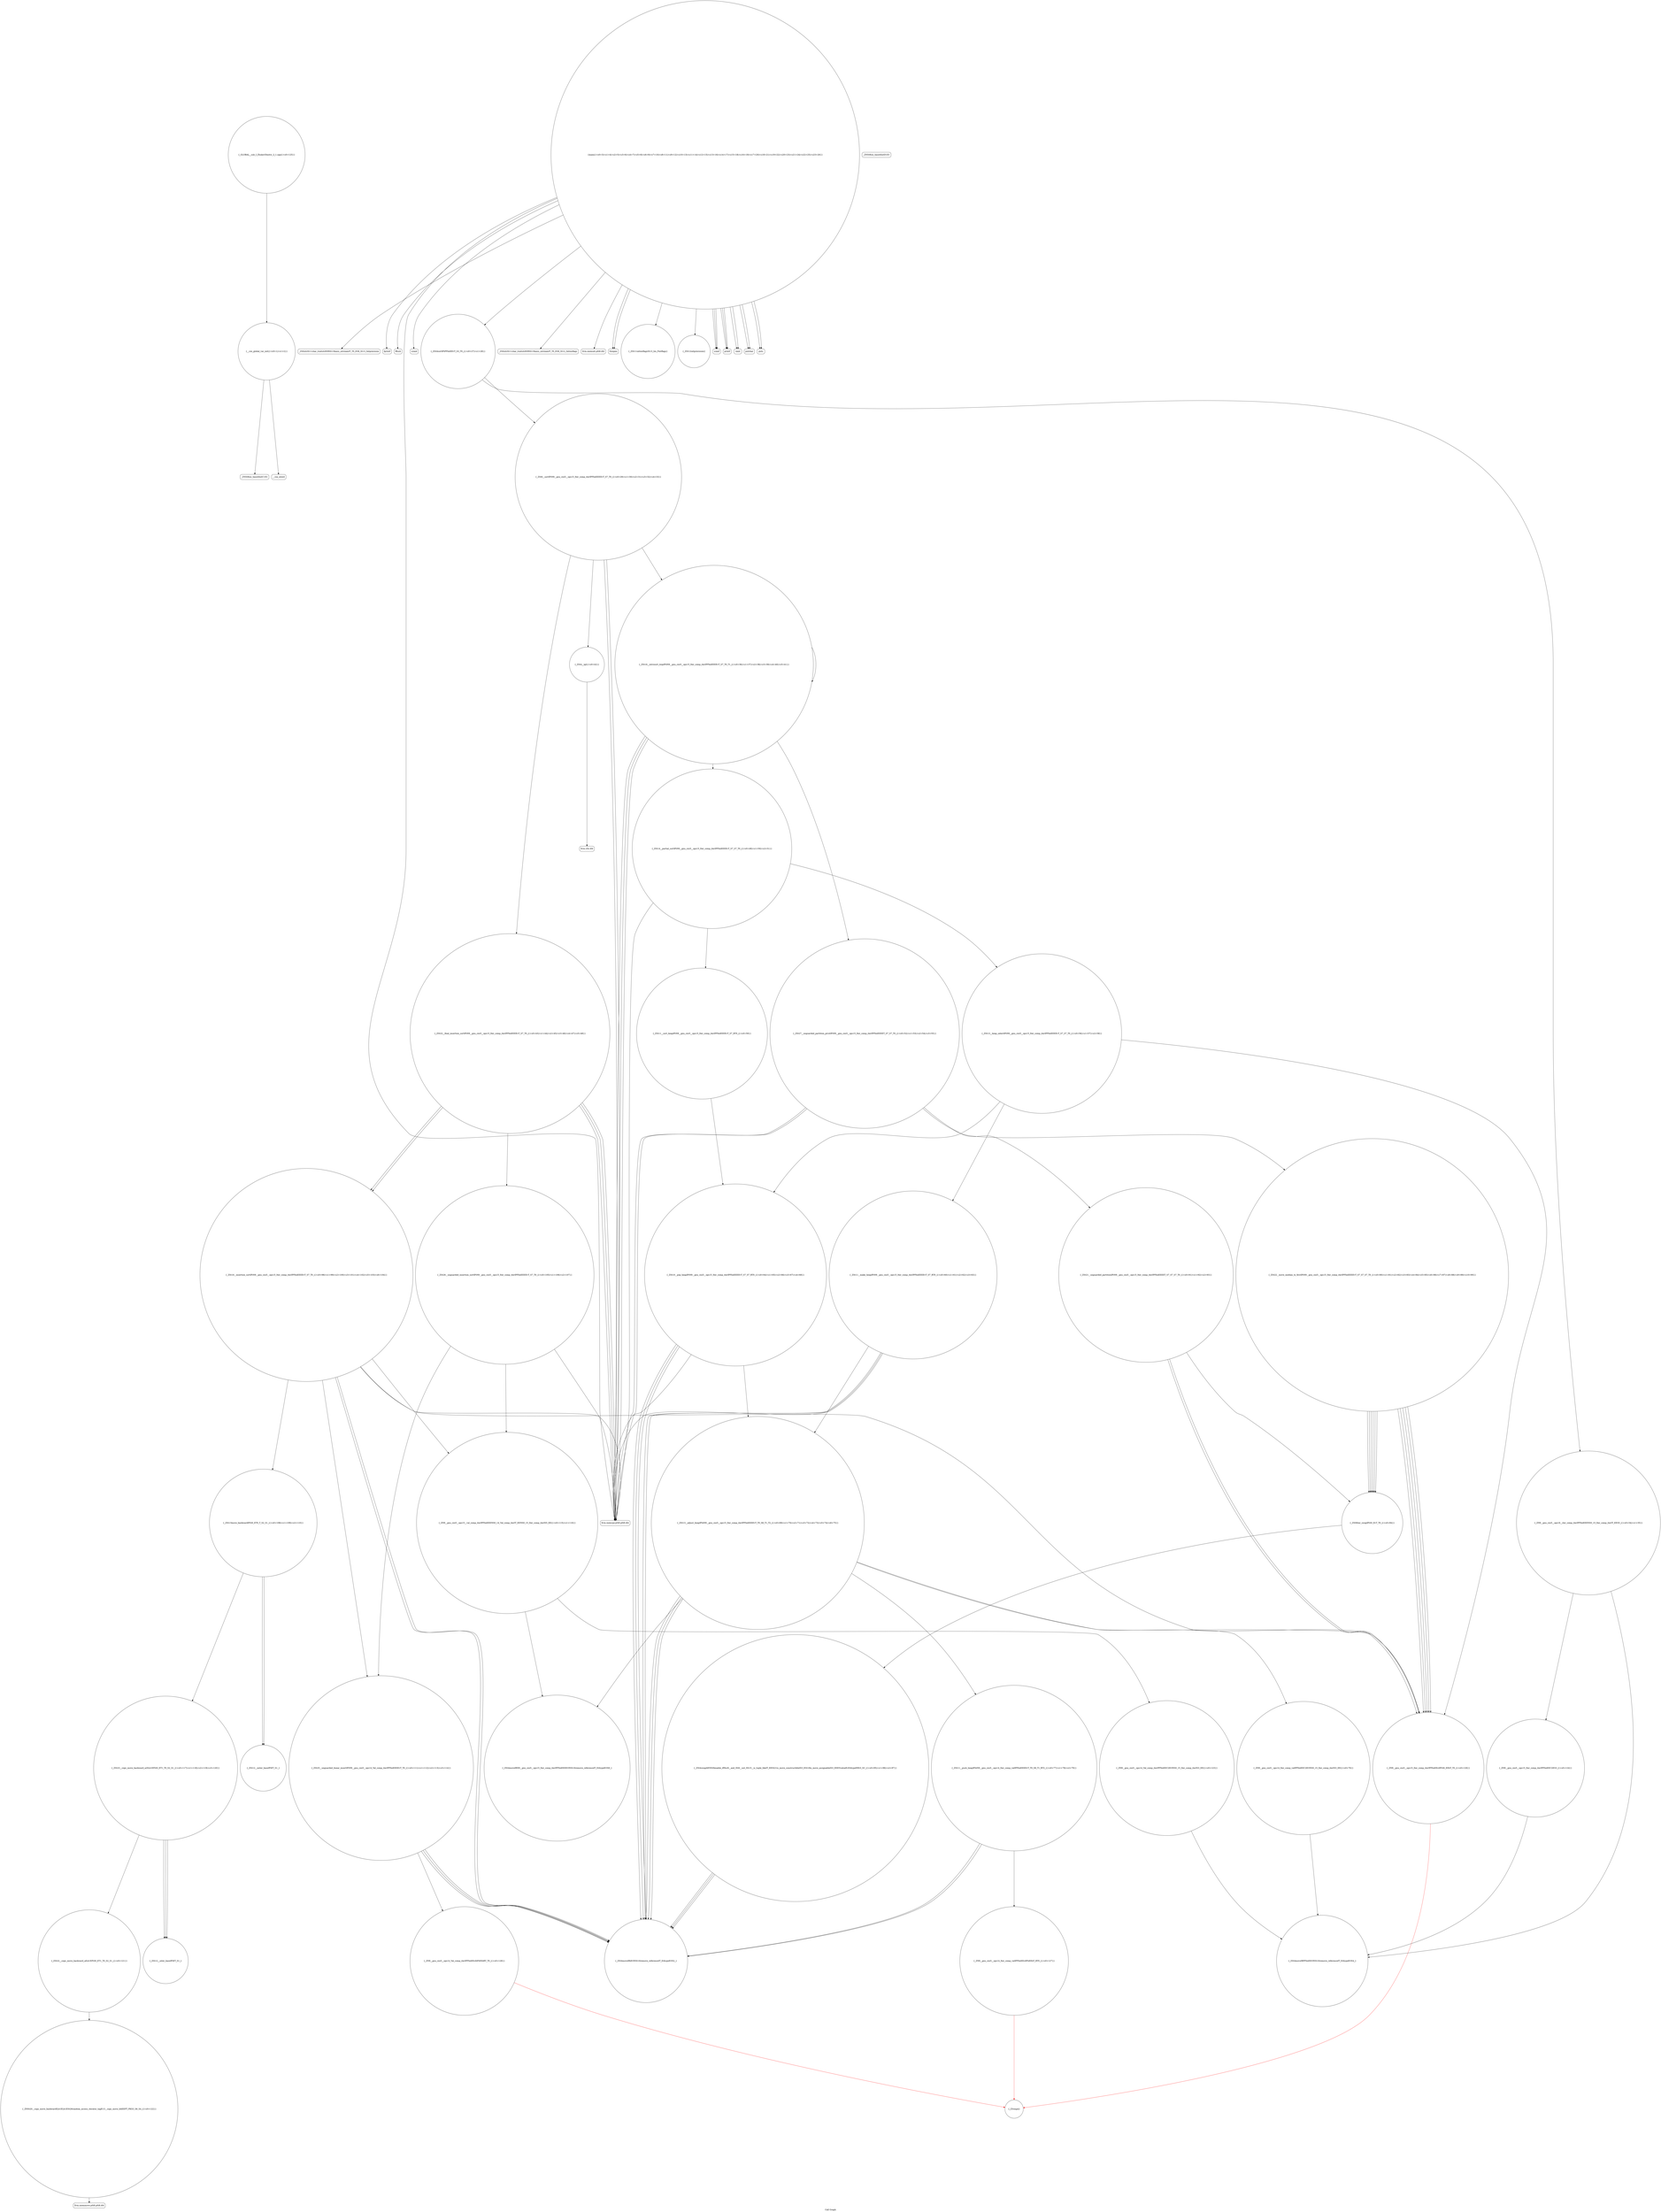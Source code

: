 digraph "Call Graph" {
	label="Call Graph";

	Node0x555e8cd2c920 [shape=record,shape=circle,label="{__cxx_global_var_init|{<s0>1|<s1>2}}"];
	Node0x555e8cd2c920:s0 -> Node0x555e8cd2c9a0[color=black];
	Node0x555e8cd2c920:s1 -> Node0x555e8cd2caa0[color=black];
	Node0x555e8cd2dfa0 [shape=record,shape=Mrecord,label="{llvm.ctlz.i64}"];
	Node0x555e8cd2cca0 [shape=record,shape=Mrecord,label="{_ZStlsIcSt11char_traitsIcEERSt13basic_ostreamIT_T0_ES6_St13_Setprecision}"];
	Node0x555e8cd2f340 [shape=record,shape=circle,label="{_ZSt12__miter_baseIPiET_S1_}"];
	Node0x555e8cd2d020 [shape=record,shape=Mrecord,label="{fprintf}"];
	Node0x555e8cd2f6c0 [shape=record,shape=circle,label="{_ZN9__gnu_cxx5__ops15_Iter_comp_iterIPFbiiEEC2ES3_|{<s0>124}}"];
	Node0x555e8cd2f6c0:s0 -> Node0x555e8cd2dca0[color=black];
	Node0x555e8cd2d3a0 [shape=record,shape=Mrecord,label="{fflush}"];
	Node0x555e8cd2d720 [shape=record,shape=circle,label="{_ZSt27__unguarded_partition_pivotIPiN9__gnu_cxx5__ops15_Iter_comp_iterIPFbiiEEEET_S7_S7_T0_|{<s0>52|<s1>53|<s2>54|<s3>55}}"];
	Node0x555e8cd2d720:s0 -> Node0x555e8cd2d1a0[color=black];
	Node0x555e8cd2d720:s1 -> Node0x555e8cd2dda0[color=black];
	Node0x555e8cd2d720:s2 -> Node0x555e8cd2d1a0[color=black];
	Node0x555e8cd2d720:s3 -> Node0x555e8cd2de20[color=black];
	Node0x555e8cd2daa0 [shape=record,shape=circle,label="{_ZSt13__adjust_heapIPiliN9__gnu_cxx5__ops15_Iter_comp_iterIPFbiiEEEEvT_T0_S8_T1_T2_|{<s0>69|<s1>70|<s2>71|<s3>72|<s4>73|<s5>74|<s6>75}}"];
	Node0x555e8cd2daa0:s0 -> Node0x555e8cd2d920[color=black];
	Node0x555e8cd2daa0:s1 -> Node0x555e8cd2da20[color=black];
	Node0x555e8cd2daa0:s2 -> Node0x555e8cd2da20[color=black];
	Node0x555e8cd2daa0:s3 -> Node0x555e8cd2db20[color=black];
	Node0x555e8cd2daa0:s4 -> Node0x555e8cd2dba0[color=black];
	Node0x555e8cd2daa0:s5 -> Node0x555e8cd2da20[color=black];
	Node0x555e8cd2daa0:s6 -> Node0x555e8cd2dc20[color=black];
	Node0x555e8cd2de20 [shape=record,shape=circle,label="{_ZSt21__unguarded_partitionIPiN9__gnu_cxx5__ops15_Iter_comp_iterIPFbiiEEEET_S7_S7_S7_T0_|{<s0>91|<s1>92|<s2>93}}"];
	Node0x555e8cd2de20:s0 -> Node0x555e8cd2d920[color=black];
	Node0x555e8cd2de20:s1 -> Node0x555e8cd2d920[color=black];
	Node0x555e8cd2de20:s2 -> Node0x555e8cd2dea0[color=black];
	Node0x555e8cd2cb20 [shape=record,shape=circle,label="{_Z3cmpii}"];
	Node0x555e8cd2f1c0 [shape=record,shape=circle,label="{_ZSt25__unguarded_linear_insertIPiN9__gnu_cxx5__ops14_Val_comp_iterIPFbiiEEEEvT_T0_|{<s0>111|<s1>112|<s2>113|<s3>114}}"];
	Node0x555e8cd2f1c0:s0 -> Node0x555e8cd2da20[color=black];
	Node0x555e8cd2f1c0:s1 -> Node0x555e8cd2f5c0[color=black];
	Node0x555e8cd2f1c0:s2 -> Node0x555e8cd2da20[color=black];
	Node0x555e8cd2f1c0:s3 -> Node0x555e8cd2da20[color=black];
	Node0x555e8cd2cea0 [shape=record,shape=Mrecord,label="{srand}"];
	Node0x555e8cd2f540 [shape=record,shape=Mrecord,label="{llvm.memmove.p0i8.p0i8.i64}"];
	Node0x555e8cd2d220 [shape=record,shape=circle,label="{_ZSt4sortIPiPFbiiEEvT_S3_T0_|{<s0>27|<s1>28}}"];
	Node0x555e8cd2d220:s0 -> Node0x555e8cd2d4a0[color=black];
	Node0x555e8cd2d220:s1 -> Node0x555e8cd2d420[color=black];
	Node0x555e8cd2d5a0 [shape=record,shape=circle,label="{_ZSt4__lgl|{<s0>42}}"];
	Node0x555e8cd2d5a0:s0 -> Node0x555e8cd2dfa0[color=black];
	Node0x555e8cd2d920 [shape=record,shape=circle,label="{_ZN9__gnu_cxx5__ops15_Iter_comp_iterIPFbiiEEclIPiS6_EEbT_T0_|{<s0>126}}"];
	Node0x555e8cd2d920:s0 -> Node0x555e8cd2cb20[color=red];
	Node0x555e8cd2dca0 [shape=record,shape=circle,label="{_ZSt4moveIRPFbiiEEONSt16remove_referenceIT_E4typeEOS4_}"];
	Node0x555e8cd2c9a0 [shape=record,shape=Mrecord,label="{_ZNSt8ios_base4InitC1Ev}"];
	Node0x555e8cd2e020 [shape=record,shape=circle,label="{_ZSt16__insertion_sortIPiN9__gnu_cxx5__ops15_Iter_comp_iterIPFbiiEEEEvT_S7_T0_|{<s0>98|<s1>99|<s2>100|<s3>101|<s4>102|<s5>103|<s6>104}}"];
	Node0x555e8cd2e020:s0 -> Node0x555e8cd2d920[color=black];
	Node0x555e8cd2e020:s1 -> Node0x555e8cd2da20[color=black];
	Node0x555e8cd2e020:s2 -> Node0x555e8cd2f140[color=black];
	Node0x555e8cd2e020:s3 -> Node0x555e8cd2da20[color=black];
	Node0x555e8cd2e020:s4 -> Node0x555e8cd2d1a0[color=black];
	Node0x555e8cd2e020:s5 -> Node0x555e8cd2f240[color=black];
	Node0x555e8cd2e020:s6 -> Node0x555e8cd2f1c0[color=black];
	Node0x555e8cd2cd20 [shape=record,shape=Mrecord,label="{_ZStlsIcSt11char_traitsIcEERSt13basic_ostreamIT_T0_ES6_St12_Setiosflags}"];
	Node0x555e8cd2f3c0 [shape=record,shape=circle,label="{_ZSt22__copy_move_backward_aILb1EPiS0_ET1_T0_S2_S1_|{<s0>121}}"];
	Node0x555e8cd2f3c0:s0 -> Node0x555e8cd2f4c0[color=black];
	Node0x555e8cd2d0a0 [shape=record,shape=Mrecord,label="{llvm.memset.p0i8.i64}"];
	Node0x555e8cd2f740 [shape=record,shape=circle,label="{_GLOBAL__sub_I_ZhukovDmitry_2_1.cpp|{<s0>125}}"];
	Node0x555e8cd2f740:s0 -> Node0x555e8cd2c920[color=black];
	Node0x555e8cd2d420 [shape=record,shape=circle,label="{_ZSt6__sortIPiN9__gnu_cxx5__ops15_Iter_comp_iterIPFbiiEEEEvT_S7_T0_|{<s0>29|<s1>30|<s2>31|<s3>32|<s4>33}}"];
	Node0x555e8cd2d420:s0 -> Node0x555e8cd2d5a0[color=black];
	Node0x555e8cd2d420:s1 -> Node0x555e8cd2d1a0[color=black];
	Node0x555e8cd2d420:s2 -> Node0x555e8cd2d520[color=black];
	Node0x555e8cd2d420:s3 -> Node0x555e8cd2d1a0[color=black];
	Node0x555e8cd2d420:s4 -> Node0x555e8cd2d620[color=black];
	Node0x555e8cd2d7a0 [shape=record,shape=circle,label="{_ZSt13__heap_selectIPiN9__gnu_cxx5__ops15_Iter_comp_iterIPFbiiEEEEvT_S7_S7_T0_|{<s0>56|<s1>57|<s2>58}}"];
	Node0x555e8cd2d7a0:s0 -> Node0x555e8cd2d8a0[color=black];
	Node0x555e8cd2d7a0:s1 -> Node0x555e8cd2d920[color=black];
	Node0x555e8cd2d7a0:s2 -> Node0x555e8cd2d9a0[color=black];
	Node0x555e8cd2db20 [shape=record,shape=circle,label="{_ZSt4moveIRN9__gnu_cxx5__ops15_Iter_comp_iterIPFbiiEEEEONSt16remove_referenceIT_E4typeEOS8_}"];
	Node0x555e8cd2dea0 [shape=record,shape=circle,label="{_ZSt9iter_swapIPiS0_EvT_T0_|{<s0>94}}"];
	Node0x555e8cd2dea0:s0 -> Node0x555e8cd2df20[color=black];
	Node0x555e8cd2cba0 [shape=record,shape=circle,label="{main|{<s0>3|<s1>4|<s2>5|<s3>6|<s4>7|<s5>8|<s6>9|<s7>10|<s8>11|<s9>12|<s10>13|<s11>14|<s12>15|<s13>16|<s14>17|<s15>18|<s16>19|<s17>20|<s18>21|<s19>22|<s20>23|<s21>24|<s22>25|<s23>26}}"];
	Node0x555e8cd2cba0:s0 -> Node0x555e8cd2cc20[color=black];
	Node0x555e8cd2cba0:s1 -> Node0x555e8cd2cc20[color=black];
	Node0x555e8cd2cba0:s2 -> Node0x555e8cd2cda0[color=black];
	Node0x555e8cd2cba0:s3 -> Node0x555e8cd2cd20[color=black];
	Node0x555e8cd2cba0:s4 -> Node0x555e8cd2ce20[color=black];
	Node0x555e8cd2cba0:s5 -> Node0x555e8cd2cca0[color=black];
	Node0x555e8cd2cba0:s6 -> Node0x555e8cd2cea0[color=black];
	Node0x555e8cd2cba0:s7 -> Node0x555e8cd2cf20[color=black];
	Node0x555e8cd2cba0:s8 -> Node0x555e8cd2cfa0[color=black];
	Node0x555e8cd2cba0:s9 -> Node0x555e8cd2d020[color=black];
	Node0x555e8cd2cba0:s10 -> Node0x555e8cd2cf20[color=black];
	Node0x555e8cd2cba0:s11 -> Node0x555e8cd2cf20[color=black];
	Node0x555e8cd2cba0:s12 -> Node0x555e8cd2d0a0[color=black];
	Node0x555e8cd2cba0:s13 -> Node0x555e8cd2d120[color=black];
	Node0x555e8cd2cba0:s14 -> Node0x555e8cd2d120[color=black];
	Node0x555e8cd2cba0:s15 -> Node0x555e8cd2d1a0[color=black];
	Node0x555e8cd2cba0:s16 -> Node0x555e8cd2d220[color=black];
	Node0x555e8cd2cba0:s17 -> Node0x555e8cd2d2a0[color=black];
	Node0x555e8cd2cba0:s18 -> Node0x555e8cd2cfa0[color=black];
	Node0x555e8cd2cba0:s19 -> Node0x555e8cd2d320[color=black];
	Node0x555e8cd2cba0:s20 -> Node0x555e8cd2d2a0[color=black];
	Node0x555e8cd2cba0:s21 -> Node0x555e8cd2cfa0[color=black];
	Node0x555e8cd2cba0:s22 -> Node0x555e8cd2d320[color=black];
	Node0x555e8cd2cba0:s23 -> Node0x555e8cd2d3a0[color=black];
	Node0x555e8cd2f240 [shape=record,shape=circle,label="{_ZN9__gnu_cxx5__ops15__val_comp_iterIPFbiiEEENS0_14_Val_comp_iterIT_EENS0_15_Iter_comp_iterIS5_EE|{<s0>115|<s1>116}}"];
	Node0x555e8cd2f240:s0 -> Node0x555e8cd2db20[color=black];
	Node0x555e8cd2f240:s1 -> Node0x555e8cd2f640[color=black];
	Node0x555e8cd2cf20 [shape=record,shape=Mrecord,label="{scanf}"];
	Node0x555e8cd2f5c0 [shape=record,shape=circle,label="{_ZN9__gnu_cxx5__ops14_Val_comp_iterIPFbiiEEclIiPiEEbRT_T0_|{<s0>128}}"];
	Node0x555e8cd2f5c0:s0 -> Node0x555e8cd2cb20[color=red];
	Node0x555e8cd2d2a0 [shape=record,shape=Mrecord,label="{putchar}"];
	Node0x555e8cd2d620 [shape=record,shape=circle,label="{_ZSt22__final_insertion_sortIPiN9__gnu_cxx5__ops15_Iter_comp_iterIPFbiiEEEEvT_S7_T0_|{<s0>43|<s1>44|<s2>45|<s3>46|<s4>47|<s5>48}}"];
	Node0x555e8cd2d620:s0 -> Node0x555e8cd2d1a0[color=black];
	Node0x555e8cd2d620:s1 -> Node0x555e8cd2e020[color=black];
	Node0x555e8cd2d620:s2 -> Node0x555e8cd2d1a0[color=black];
	Node0x555e8cd2d620:s3 -> Node0x555e8cd2e0a0[color=black];
	Node0x555e8cd2d620:s4 -> Node0x555e8cd2d1a0[color=black];
	Node0x555e8cd2d620:s5 -> Node0x555e8cd2e020[color=black];
	Node0x555e8cd2d9a0 [shape=record,shape=circle,label="{_ZSt10__pop_heapIPiN9__gnu_cxx5__ops15_Iter_comp_iterIPFbiiEEEEvT_S7_S7_RT0_|{<s0>64|<s1>65|<s2>66|<s3>67|<s4>68}}"];
	Node0x555e8cd2d9a0:s0 -> Node0x555e8cd2da20[color=black];
	Node0x555e8cd2d9a0:s1 -> Node0x555e8cd2da20[color=black];
	Node0x555e8cd2d9a0:s2 -> Node0x555e8cd2da20[color=black];
	Node0x555e8cd2d9a0:s3 -> Node0x555e8cd2d1a0[color=black];
	Node0x555e8cd2d9a0:s4 -> Node0x555e8cd2daa0[color=black];
	Node0x555e8cd2dd20 [shape=record,shape=circle,label="{_ZN9__gnu_cxx5__ops14_Iter_comp_valIPFbiiEEclIPiiEEbT_RT0_|{<s0>127}}"];
	Node0x555e8cd2dd20:s0 -> Node0x555e8cd2cb20[color=red];
	Node0x555e8cd2ca20 [shape=record,shape=Mrecord,label="{_ZNSt8ios_base4InitD1Ev}"];
	Node0x555e8cd2e0a0 [shape=record,shape=circle,label="{_ZSt26__unguarded_insertion_sortIPiN9__gnu_cxx5__ops15_Iter_comp_iterIPFbiiEEEEvT_S7_T0_|{<s0>105|<s1>106|<s2>107}}"];
	Node0x555e8cd2e0a0:s0 -> Node0x555e8cd2d1a0[color=black];
	Node0x555e8cd2e0a0:s1 -> Node0x555e8cd2f240[color=black];
	Node0x555e8cd2e0a0:s2 -> Node0x555e8cd2f1c0[color=black];
	Node0x555e8cd2cda0 [shape=record,shape=circle,label="{_ZSt11setiosflagsSt13_Ios_Fmtflags}"];
	Node0x555e8cd2f440 [shape=record,shape=circle,label="{_ZSt12__niter_baseIPiET_S1_}"];
	Node0x555e8cd2d120 [shape=record,shape=Mrecord,label="{rand}"];
	Node0x555e8cd2d4a0 [shape=record,shape=circle,label="{_ZN9__gnu_cxx5__ops16__iter_comp_iterIPFbiiEEENS0_15_Iter_comp_iterIT_EES5_|{<s0>34|<s1>35}}"];
	Node0x555e8cd2d4a0:s0 -> Node0x555e8cd2dca0[color=black];
	Node0x555e8cd2d4a0:s1 -> Node0x555e8cd2f6c0[color=black];
	Node0x555e8cd2d820 [shape=record,shape=circle,label="{_ZSt11__sort_heapIPiN9__gnu_cxx5__ops15_Iter_comp_iterIPFbiiEEEEvT_S7_RT0_|{<s0>59}}"];
	Node0x555e8cd2d820:s0 -> Node0x555e8cd2d9a0[color=black];
	Node0x555e8cd2dba0 [shape=record,shape=circle,label="{_ZN9__gnu_cxx5__ops14_Iter_comp_valIPFbiiEEC2EONS0_15_Iter_comp_iterIS3_EE|{<s0>76}}"];
	Node0x555e8cd2dba0:s0 -> Node0x555e8cd2dca0[color=black];
	Node0x555e8cd2df20 [shape=record,shape=circle,label="{_ZSt4swapIiENSt9enable_ifIXsr6__and_ISt6__not_ISt15__is_tuple_likeIT_EESt21is_move_constructibleIS3_ESt18is_move_assignableIS3_EEE5valueEvE4typeERS3_SC_|{<s0>95|<s1>96|<s2>97}}"];
	Node0x555e8cd2df20:s0 -> Node0x555e8cd2da20[color=black];
	Node0x555e8cd2df20:s1 -> Node0x555e8cd2da20[color=black];
	Node0x555e8cd2df20:s2 -> Node0x555e8cd2da20[color=black];
	Node0x555e8cd2cc20 [shape=record,shape=Mrecord,label="{freopen}"];
	Node0x555e8cd2f2c0 [shape=record,shape=circle,label="{_ZSt23__copy_move_backward_a2ILb1EPiS0_ET1_T0_S2_S1_|{<s0>117|<s1>118|<s2>119|<s3>120}}"];
	Node0x555e8cd2f2c0:s0 -> Node0x555e8cd2f440[color=black];
	Node0x555e8cd2f2c0:s1 -> Node0x555e8cd2f440[color=black];
	Node0x555e8cd2f2c0:s2 -> Node0x555e8cd2f440[color=black];
	Node0x555e8cd2f2c0:s3 -> Node0x555e8cd2f3c0[color=black];
	Node0x555e8cd2cfa0 [shape=record,shape=Mrecord,label="{printf}"];
	Node0x555e8cd2f640 [shape=record,shape=circle,label="{_ZN9__gnu_cxx5__ops14_Val_comp_iterIPFbiiEEC2EONS0_15_Iter_comp_iterIS3_EE|{<s0>123}}"];
	Node0x555e8cd2f640:s0 -> Node0x555e8cd2dca0[color=black];
	Node0x555e8cd2d320 [shape=record,shape=Mrecord,label="{puts}"];
	Node0x555e8cd2d6a0 [shape=record,shape=circle,label="{_ZSt14__partial_sortIPiN9__gnu_cxx5__ops15_Iter_comp_iterIPFbiiEEEEvT_S7_S7_T0_|{<s0>49|<s1>50|<s2>51}}"];
	Node0x555e8cd2d6a0:s0 -> Node0x555e8cd2d1a0[color=black];
	Node0x555e8cd2d6a0:s1 -> Node0x555e8cd2d7a0[color=black];
	Node0x555e8cd2d6a0:s2 -> Node0x555e8cd2d820[color=black];
	Node0x555e8cd2da20 [shape=record,shape=circle,label="{_ZSt4moveIRiEONSt16remove_referenceIT_E4typeEOS2_}"];
	Node0x555e8cd2dda0 [shape=record,shape=circle,label="{_ZSt22__move_median_to_firstIPiN9__gnu_cxx5__ops15_Iter_comp_iterIPFbiiEEEEvT_S7_S7_S7_T0_|{<s0>80|<s1>81|<s2>82|<s3>83|<s4>84|<s5>85|<s6>86|<s7>87|<s8>88|<s9>89|<s10>90}}"];
	Node0x555e8cd2dda0:s0 -> Node0x555e8cd2d920[color=black];
	Node0x555e8cd2dda0:s1 -> Node0x555e8cd2d920[color=black];
	Node0x555e8cd2dda0:s2 -> Node0x555e8cd2dea0[color=black];
	Node0x555e8cd2dda0:s3 -> Node0x555e8cd2d920[color=black];
	Node0x555e8cd2dda0:s4 -> Node0x555e8cd2dea0[color=black];
	Node0x555e8cd2dda0:s5 -> Node0x555e8cd2dea0[color=black];
	Node0x555e8cd2dda0:s6 -> Node0x555e8cd2d920[color=black];
	Node0x555e8cd2dda0:s7 -> Node0x555e8cd2dea0[color=black];
	Node0x555e8cd2dda0:s8 -> Node0x555e8cd2d920[color=black];
	Node0x555e8cd2dda0:s9 -> Node0x555e8cd2dea0[color=black];
	Node0x555e8cd2dda0:s10 -> Node0x555e8cd2dea0[color=black];
	Node0x555e8cd2caa0 [shape=record,shape=Mrecord,label="{__cxa_atexit}"];
	Node0x555e8cd2f140 [shape=record,shape=circle,label="{_ZSt13move_backwardIPiS0_ET0_T_S2_S1_|{<s0>108|<s1>109|<s2>110}}"];
	Node0x555e8cd2f140:s0 -> Node0x555e8cd2f340[color=black];
	Node0x555e8cd2f140:s1 -> Node0x555e8cd2f340[color=black];
	Node0x555e8cd2f140:s2 -> Node0x555e8cd2f2c0[color=black];
	Node0x555e8cd2ce20 [shape=record,shape=circle,label="{_ZSt12setprecisioni}"];
	Node0x555e8cd2f4c0 [shape=record,shape=circle,label="{_ZNSt20__copy_move_backwardILb1ELb1ESt26random_access_iterator_tagE13__copy_move_bIiEEPT_PKS3_S6_S4_|{<s0>122}}"];
	Node0x555e8cd2f4c0:s0 -> Node0x555e8cd2f540[color=black];
	Node0x555e8cd2d1a0 [shape=record,shape=Mrecord,label="{llvm.memcpy.p0i8.p0i8.i64}"];
	Node0x555e8cd2d520 [shape=record,shape=circle,label="{_ZSt16__introsort_loopIPilN9__gnu_cxx5__ops15_Iter_comp_iterIPFbiiEEEEvT_S7_T0_T1_|{<s0>36|<s1>37|<s2>38|<s3>39|<s4>40|<s5>41}}"];
	Node0x555e8cd2d520:s0 -> Node0x555e8cd2d1a0[color=black];
	Node0x555e8cd2d520:s1 -> Node0x555e8cd2d6a0[color=black];
	Node0x555e8cd2d520:s2 -> Node0x555e8cd2d1a0[color=black];
	Node0x555e8cd2d520:s3 -> Node0x555e8cd2d720[color=black];
	Node0x555e8cd2d520:s4 -> Node0x555e8cd2d1a0[color=black];
	Node0x555e8cd2d520:s5 -> Node0x555e8cd2d520[color=black];
	Node0x555e8cd2d8a0 [shape=record,shape=circle,label="{_ZSt11__make_heapIPiN9__gnu_cxx5__ops15_Iter_comp_iterIPFbiiEEEEvT_S7_RT0_|{<s0>60|<s1>61|<s2>62|<s3>63}}"];
	Node0x555e8cd2d8a0:s0 -> Node0x555e8cd2da20[color=black];
	Node0x555e8cd2d8a0:s1 -> Node0x555e8cd2da20[color=black];
	Node0x555e8cd2d8a0:s2 -> Node0x555e8cd2d1a0[color=black];
	Node0x555e8cd2d8a0:s3 -> Node0x555e8cd2daa0[color=black];
	Node0x555e8cd2dc20 [shape=record,shape=circle,label="{_ZSt11__push_heapIPiliN9__gnu_cxx5__ops14_Iter_comp_valIPFbiiEEEEvT_T0_S8_T1_RT2_|{<s0>77|<s1>78|<s2>79}}"];
	Node0x555e8cd2dc20:s0 -> Node0x555e8cd2dd20[color=black];
	Node0x555e8cd2dc20:s1 -> Node0x555e8cd2da20[color=black];
	Node0x555e8cd2dc20:s2 -> Node0x555e8cd2da20[color=black];
}
